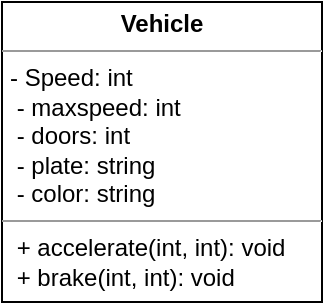 <mxfile>
    <diagram id="TWzFIQWeshZJ7bHiPLuk" name="Page-1">
        <mxGraphModel dx="899" dy="644" grid="1" gridSize="10" guides="1" tooltips="1" connect="1" arrows="1" fold="1" page="1" pageScale="1" pageWidth="827" pageHeight="1169" math="0" shadow="0">
            <root>
                <mxCell id="0"/>
                <mxCell id="1" parent="0"/>
                <mxCell id="2" value="&lt;p style=&quot;margin: 0px ; margin-top: 4px ; text-align: center&quot;&gt;&lt;b&gt;Vehicle&lt;/b&gt;&lt;/p&gt;&lt;hr size=&quot;1&quot;&gt;&lt;p style=&quot;margin: 0px ; margin-left: 4px&quot;&gt;- Speed: int&lt;/p&gt;&lt;p style=&quot;margin: 0px ; margin-left: 4px&quot;&gt;&amp;nbsp;- maxspeed: int&lt;br&gt;&lt;/p&gt;&lt;p style=&quot;margin: 0px ; margin-left: 4px&quot;&gt;&amp;nbsp;- doors: int&lt;br&gt;&lt;/p&gt;&lt;p style=&quot;margin: 0px ; margin-left: 4px&quot;&gt;&amp;nbsp;- plate: string&lt;br&gt;&lt;/p&gt;&lt;p style=&quot;margin: 0px ; margin-left: 4px&quot;&gt;&amp;nbsp;- color: string&lt;br&gt;&lt;/p&gt;&lt;hr size=&quot;1&quot;&gt;&lt;p style=&quot;margin: 0px ; margin-left: 4px&quot;&gt;&amp;nbsp;+ accelerate(int, int): void&lt;/p&gt;&lt;p style=&quot;margin: 0px ; margin-left: 4px&quot;&gt;&amp;nbsp;+ brake(int, int): void&lt;br&gt;&lt;/p&gt;" style="verticalAlign=top;align=left;overflow=fill;fontSize=12;fontFamily=Helvetica;html=1;" parent="1" vertex="1">
                    <mxGeometry x="334" y="90" width="160" height="150" as="geometry"/>
                </mxCell>
            </root>
        </mxGraphModel>
    </diagram>
</mxfile>